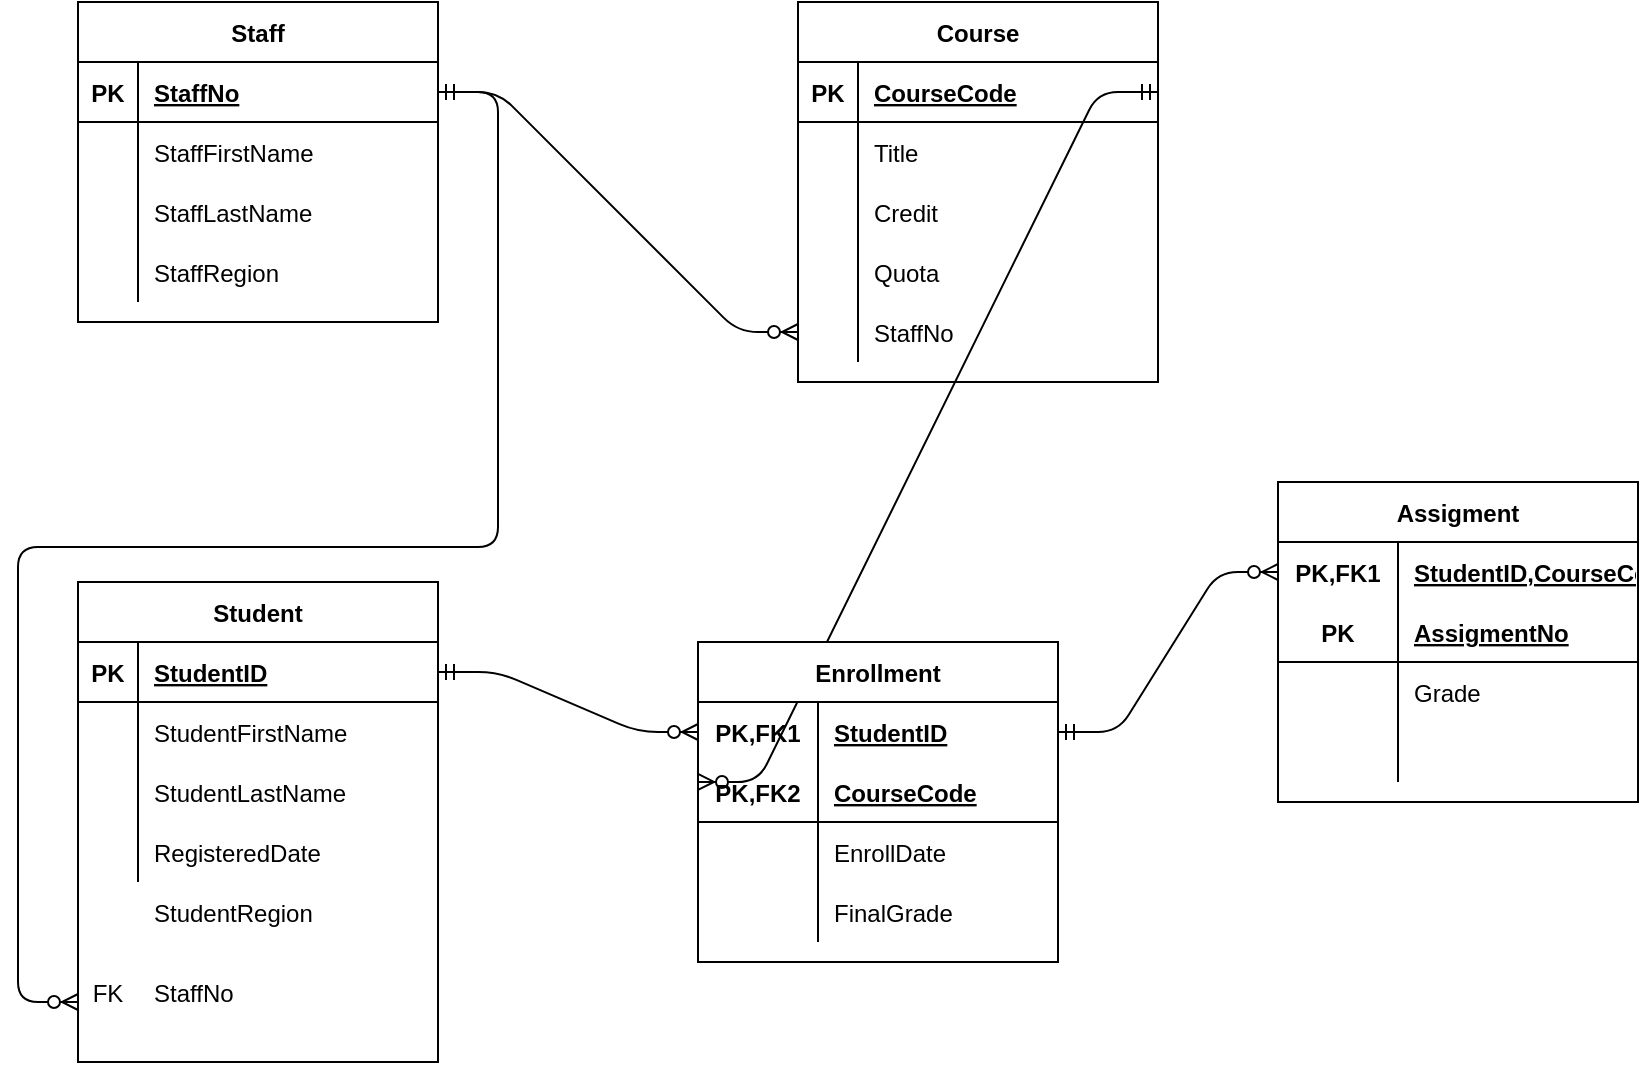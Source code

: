 <mxfile version="13.7.9" type="github">
  <diagram id="h_pTSaXJSFHS9XMoRHas" name="Page-1">
    <mxGraphModel dx="1146" dy="548" grid="1" gridSize="10" guides="1" tooltips="1" connect="1" arrows="1" fold="1" page="1" pageScale="1" pageWidth="827" pageHeight="1169" math="0" shadow="0">
      <root>
        <mxCell id="0" />
        <mxCell id="1" parent="0" />
        <mxCell id="xzjI1KY8UYYocgD0sZGR-1" value="Staff" style="shape=table;startSize=30;container=1;collapsible=1;childLayout=tableLayout;fixedRows=1;rowLines=0;fontStyle=1;align=center;resizeLast=1;" vertex="1" parent="1">
          <mxGeometry x="40" y="80" width="180" height="160" as="geometry" />
        </mxCell>
        <mxCell id="xzjI1KY8UYYocgD0sZGR-2" value="" style="shape=partialRectangle;collapsible=0;dropTarget=0;pointerEvents=0;fillColor=none;top=0;left=0;bottom=1;right=0;points=[[0,0.5],[1,0.5]];portConstraint=eastwest;" vertex="1" parent="xzjI1KY8UYYocgD0sZGR-1">
          <mxGeometry y="30" width="180" height="30" as="geometry" />
        </mxCell>
        <mxCell id="xzjI1KY8UYYocgD0sZGR-3" value="PK" style="shape=partialRectangle;connectable=0;fillColor=none;top=0;left=0;bottom=0;right=0;fontStyle=1;overflow=hidden;" vertex="1" parent="xzjI1KY8UYYocgD0sZGR-2">
          <mxGeometry width="30" height="30" as="geometry" />
        </mxCell>
        <mxCell id="xzjI1KY8UYYocgD0sZGR-4" value="StaffNo" style="shape=partialRectangle;connectable=0;fillColor=none;top=0;left=0;bottom=0;right=0;align=left;spacingLeft=6;fontStyle=5;overflow=hidden;" vertex="1" parent="xzjI1KY8UYYocgD0sZGR-2">
          <mxGeometry x="30" width="150" height="30" as="geometry" />
        </mxCell>
        <mxCell id="xzjI1KY8UYYocgD0sZGR-5" value="" style="shape=partialRectangle;collapsible=0;dropTarget=0;pointerEvents=0;fillColor=none;top=0;left=0;bottom=0;right=0;points=[[0,0.5],[1,0.5]];portConstraint=eastwest;" vertex="1" parent="xzjI1KY8UYYocgD0sZGR-1">
          <mxGeometry y="60" width="180" height="30" as="geometry" />
        </mxCell>
        <mxCell id="xzjI1KY8UYYocgD0sZGR-6" value="" style="shape=partialRectangle;connectable=0;fillColor=none;top=0;left=0;bottom=0;right=0;editable=1;overflow=hidden;" vertex="1" parent="xzjI1KY8UYYocgD0sZGR-5">
          <mxGeometry width="30" height="30" as="geometry" />
        </mxCell>
        <mxCell id="xzjI1KY8UYYocgD0sZGR-7" value="StaffFirstName" style="shape=partialRectangle;connectable=0;fillColor=none;top=0;left=0;bottom=0;right=0;align=left;spacingLeft=6;overflow=hidden;" vertex="1" parent="xzjI1KY8UYYocgD0sZGR-5">
          <mxGeometry x="30" width="150" height="30" as="geometry" />
        </mxCell>
        <mxCell id="xzjI1KY8UYYocgD0sZGR-8" value="" style="shape=partialRectangle;collapsible=0;dropTarget=0;pointerEvents=0;fillColor=none;top=0;left=0;bottom=0;right=0;points=[[0,0.5],[1,0.5]];portConstraint=eastwest;" vertex="1" parent="xzjI1KY8UYYocgD0sZGR-1">
          <mxGeometry y="90" width="180" height="30" as="geometry" />
        </mxCell>
        <mxCell id="xzjI1KY8UYYocgD0sZGR-9" value="" style="shape=partialRectangle;connectable=0;fillColor=none;top=0;left=0;bottom=0;right=0;editable=1;overflow=hidden;" vertex="1" parent="xzjI1KY8UYYocgD0sZGR-8">
          <mxGeometry width="30" height="30" as="geometry" />
        </mxCell>
        <mxCell id="xzjI1KY8UYYocgD0sZGR-10" value="StaffLastName" style="shape=partialRectangle;connectable=0;fillColor=none;top=0;left=0;bottom=0;right=0;align=left;spacingLeft=6;overflow=hidden;" vertex="1" parent="xzjI1KY8UYYocgD0sZGR-8">
          <mxGeometry x="30" width="150" height="30" as="geometry" />
        </mxCell>
        <mxCell id="xzjI1KY8UYYocgD0sZGR-11" value="" style="shape=partialRectangle;collapsible=0;dropTarget=0;pointerEvents=0;fillColor=none;top=0;left=0;bottom=0;right=0;points=[[0,0.5],[1,0.5]];portConstraint=eastwest;" vertex="1" parent="xzjI1KY8UYYocgD0sZGR-1">
          <mxGeometry y="120" width="180" height="30" as="geometry" />
        </mxCell>
        <mxCell id="xzjI1KY8UYYocgD0sZGR-12" value="" style="shape=partialRectangle;connectable=0;fillColor=none;top=0;left=0;bottom=0;right=0;editable=1;overflow=hidden;" vertex="1" parent="xzjI1KY8UYYocgD0sZGR-11">
          <mxGeometry width="30" height="30" as="geometry" />
        </mxCell>
        <mxCell id="xzjI1KY8UYYocgD0sZGR-13" value="StaffRegion" style="shape=partialRectangle;connectable=0;fillColor=none;top=0;left=0;bottom=0;right=0;align=left;spacingLeft=6;overflow=hidden;" vertex="1" parent="xzjI1KY8UYYocgD0sZGR-11">
          <mxGeometry x="30" width="150" height="30" as="geometry" />
        </mxCell>
        <mxCell id="xzjI1KY8UYYocgD0sZGR-27" value="" style="shape=partialRectangle;collapsible=0;dropTarget=0;pointerEvents=0;fillColor=none;top=0;left=0;bottom=0;right=0;points=[[0,0.5],[1,0.5]];portConstraint=eastwest;" vertex="1" parent="1">
          <mxGeometry x="40" y="510" width="180" height="40" as="geometry" />
        </mxCell>
        <mxCell id="xzjI1KY8UYYocgD0sZGR-28" value="" style="shape=partialRectangle;connectable=0;fillColor=none;top=0;left=0;bottom=0;right=0;editable=1;overflow=hidden;" vertex="1" parent="xzjI1KY8UYYocgD0sZGR-27">
          <mxGeometry width="30" height="24" as="geometry" />
        </mxCell>
        <mxCell id="xzjI1KY8UYYocgD0sZGR-30" value="" style="shape=partialRectangle;collapsible=0;dropTarget=0;pointerEvents=0;fillColor=none;top=0;left=0;bottom=0;right=0;points=[[0,0.5],[1,0.5]];portConstraint=eastwest;" vertex="1" parent="1">
          <mxGeometry x="40" y="520" width="180" height="30" as="geometry" />
        </mxCell>
        <mxCell id="xzjI1KY8UYYocgD0sZGR-31" value="" style="shape=partialRectangle;connectable=0;fillColor=none;top=0;left=0;bottom=0;right=0;editable=1;overflow=hidden;" vertex="1" parent="xzjI1KY8UYYocgD0sZGR-30">
          <mxGeometry width="30" height="30" as="geometry" />
        </mxCell>
        <mxCell id="xzjI1KY8UYYocgD0sZGR-32" value="StudentRegion" style="shape=partialRectangle;connectable=0;fillColor=none;top=0;left=0;bottom=0;right=0;align=left;spacingLeft=6;overflow=hidden;" vertex="1" parent="xzjI1KY8UYYocgD0sZGR-30">
          <mxGeometry x="30" width="150" height="30" as="geometry" />
        </mxCell>
        <mxCell id="xzjI1KY8UYYocgD0sZGR-33" value="" style="shape=partialRectangle;collapsible=0;dropTarget=0;pointerEvents=0;fillColor=none;top=0;left=0;bottom=0;right=0;points=[[0,0.5],[1,0.5]];portConstraint=eastwest;" vertex="1" parent="1">
          <mxGeometry x="40" y="560" width="180" height="30" as="geometry" />
        </mxCell>
        <mxCell id="xzjI1KY8UYYocgD0sZGR-34" value="FK" style="shape=partialRectangle;connectable=0;fillColor=none;top=0;left=0;bottom=0;right=0;editable=1;overflow=hidden;" vertex="1" parent="xzjI1KY8UYYocgD0sZGR-33">
          <mxGeometry width="30" height="30" as="geometry" />
        </mxCell>
        <mxCell id="xzjI1KY8UYYocgD0sZGR-35" value="StaffNo" style="shape=partialRectangle;connectable=0;fillColor=none;top=0;left=0;bottom=0;right=0;align=left;spacingLeft=6;overflow=hidden;" vertex="1" parent="xzjI1KY8UYYocgD0sZGR-33">
          <mxGeometry x="30" width="150" height="30" as="geometry" />
        </mxCell>
        <mxCell id="xzjI1KY8UYYocgD0sZGR-37" value="" style="edgeStyle=entityRelationEdgeStyle;fontSize=12;html=1;endArrow=ERzeroToMany;startArrow=ERmandOne;exitX=1;exitY=0.5;exitDx=0;exitDy=0;" edge="1" parent="1" source="xzjI1KY8UYYocgD0sZGR-2">
          <mxGeometry width="100" height="100" relative="1" as="geometry">
            <mxPoint x="270" y="280" as="sourcePoint" />
            <mxPoint x="40" y="580" as="targetPoint" />
          </mxGeometry>
        </mxCell>
        <mxCell id="xzjI1KY8UYYocgD0sZGR-14" value="Student" style="shape=table;startSize=30;container=1;collapsible=1;childLayout=tableLayout;fixedRows=1;rowLines=0;fontStyle=1;align=center;resizeLast=1;" vertex="1" parent="1">
          <mxGeometry x="40" y="370" width="180" height="240" as="geometry" />
        </mxCell>
        <mxCell id="xzjI1KY8UYYocgD0sZGR-15" value="" style="shape=partialRectangle;collapsible=0;dropTarget=0;pointerEvents=0;fillColor=none;top=0;left=0;bottom=1;right=0;points=[[0,0.5],[1,0.5]];portConstraint=eastwest;" vertex="1" parent="xzjI1KY8UYYocgD0sZGR-14">
          <mxGeometry y="30" width="180" height="30" as="geometry" />
        </mxCell>
        <mxCell id="xzjI1KY8UYYocgD0sZGR-16" value="PK" style="shape=partialRectangle;connectable=0;fillColor=none;top=0;left=0;bottom=0;right=0;fontStyle=1;overflow=hidden;" vertex="1" parent="xzjI1KY8UYYocgD0sZGR-15">
          <mxGeometry width="30" height="30" as="geometry" />
        </mxCell>
        <mxCell id="xzjI1KY8UYYocgD0sZGR-17" value="StudentID" style="shape=partialRectangle;connectable=0;fillColor=none;top=0;left=0;bottom=0;right=0;align=left;spacingLeft=6;fontStyle=5;overflow=hidden;" vertex="1" parent="xzjI1KY8UYYocgD0sZGR-15">
          <mxGeometry x="30" width="150" height="30" as="geometry" />
        </mxCell>
        <mxCell id="xzjI1KY8UYYocgD0sZGR-18" value="" style="shape=partialRectangle;collapsible=0;dropTarget=0;pointerEvents=0;fillColor=none;top=0;left=0;bottom=0;right=0;points=[[0,0.5],[1,0.5]];portConstraint=eastwest;" vertex="1" parent="xzjI1KY8UYYocgD0sZGR-14">
          <mxGeometry y="60" width="180" height="30" as="geometry" />
        </mxCell>
        <mxCell id="xzjI1KY8UYYocgD0sZGR-19" value="" style="shape=partialRectangle;connectable=0;fillColor=none;top=0;left=0;bottom=0;right=0;editable=1;overflow=hidden;" vertex="1" parent="xzjI1KY8UYYocgD0sZGR-18">
          <mxGeometry width="30" height="30" as="geometry" />
        </mxCell>
        <mxCell id="xzjI1KY8UYYocgD0sZGR-20" value="StudentFirstName" style="shape=partialRectangle;connectable=0;fillColor=none;top=0;left=0;bottom=0;right=0;align=left;spacingLeft=6;overflow=hidden;" vertex="1" parent="xzjI1KY8UYYocgD0sZGR-18">
          <mxGeometry x="30" width="150" height="30" as="geometry" />
        </mxCell>
        <mxCell id="xzjI1KY8UYYocgD0sZGR-21" value="" style="shape=partialRectangle;collapsible=0;dropTarget=0;pointerEvents=0;fillColor=none;top=0;left=0;bottom=0;right=0;points=[[0,0.5],[1,0.5]];portConstraint=eastwest;" vertex="1" parent="xzjI1KY8UYYocgD0sZGR-14">
          <mxGeometry y="90" width="180" height="30" as="geometry" />
        </mxCell>
        <mxCell id="xzjI1KY8UYYocgD0sZGR-22" value="" style="shape=partialRectangle;connectable=0;fillColor=none;top=0;left=0;bottom=0;right=0;editable=1;overflow=hidden;" vertex="1" parent="xzjI1KY8UYYocgD0sZGR-21">
          <mxGeometry width="30" height="30" as="geometry" />
        </mxCell>
        <mxCell id="xzjI1KY8UYYocgD0sZGR-23" value="StudentLastName" style="shape=partialRectangle;connectable=0;fillColor=none;top=0;left=0;bottom=0;right=0;align=left;spacingLeft=6;overflow=hidden;" vertex="1" parent="xzjI1KY8UYYocgD0sZGR-21">
          <mxGeometry x="30" width="150" height="30" as="geometry" />
        </mxCell>
        <mxCell id="xzjI1KY8UYYocgD0sZGR-24" value="" style="shape=partialRectangle;collapsible=0;dropTarget=0;pointerEvents=0;fillColor=none;top=0;left=0;bottom=0;right=0;points=[[0,0.5],[1,0.5]];portConstraint=eastwest;" vertex="1" parent="xzjI1KY8UYYocgD0sZGR-14">
          <mxGeometry y="120" width="180" height="30" as="geometry" />
        </mxCell>
        <mxCell id="xzjI1KY8UYYocgD0sZGR-25" value="" style="shape=partialRectangle;connectable=0;fillColor=none;top=0;left=0;bottom=0;right=0;editable=1;overflow=hidden;" vertex="1" parent="xzjI1KY8UYYocgD0sZGR-24">
          <mxGeometry width="30" height="30" as="geometry" />
        </mxCell>
        <mxCell id="xzjI1KY8UYYocgD0sZGR-26" value="RegisteredDate" style="shape=partialRectangle;connectable=0;fillColor=none;top=0;left=0;bottom=0;right=0;align=left;spacingLeft=6;overflow=hidden;" vertex="1" parent="xzjI1KY8UYYocgD0sZGR-24">
          <mxGeometry x="30" width="150" height="30" as="geometry" />
        </mxCell>
        <mxCell id="xzjI1KY8UYYocgD0sZGR-60" value="Course" style="shape=table;startSize=30;container=1;collapsible=1;childLayout=tableLayout;fixedRows=1;rowLines=0;fontStyle=1;align=center;resizeLast=1;" vertex="1" parent="1">
          <mxGeometry x="400" y="80" width="180" height="190" as="geometry" />
        </mxCell>
        <mxCell id="xzjI1KY8UYYocgD0sZGR-61" value="" style="shape=partialRectangle;collapsible=0;dropTarget=0;pointerEvents=0;fillColor=none;top=0;left=0;bottom=1;right=0;points=[[0,0.5],[1,0.5]];portConstraint=eastwest;" vertex="1" parent="xzjI1KY8UYYocgD0sZGR-60">
          <mxGeometry y="30" width="180" height="30" as="geometry" />
        </mxCell>
        <mxCell id="xzjI1KY8UYYocgD0sZGR-62" value="PK" style="shape=partialRectangle;connectable=0;fillColor=none;top=0;left=0;bottom=0;right=0;fontStyle=1;overflow=hidden;" vertex="1" parent="xzjI1KY8UYYocgD0sZGR-61">
          <mxGeometry width="30" height="30" as="geometry" />
        </mxCell>
        <mxCell id="xzjI1KY8UYYocgD0sZGR-63" value="CourseCode" style="shape=partialRectangle;connectable=0;fillColor=none;top=0;left=0;bottom=0;right=0;align=left;spacingLeft=6;fontStyle=5;overflow=hidden;" vertex="1" parent="xzjI1KY8UYYocgD0sZGR-61">
          <mxGeometry x="30" width="150" height="30" as="geometry" />
        </mxCell>
        <mxCell id="xzjI1KY8UYYocgD0sZGR-64" value="" style="shape=partialRectangle;collapsible=0;dropTarget=0;pointerEvents=0;fillColor=none;top=0;left=0;bottom=0;right=0;points=[[0,0.5],[1,0.5]];portConstraint=eastwest;" vertex="1" parent="xzjI1KY8UYYocgD0sZGR-60">
          <mxGeometry y="60" width="180" height="30" as="geometry" />
        </mxCell>
        <mxCell id="xzjI1KY8UYYocgD0sZGR-65" value="" style="shape=partialRectangle;connectable=0;fillColor=none;top=0;left=0;bottom=0;right=0;editable=1;overflow=hidden;" vertex="1" parent="xzjI1KY8UYYocgD0sZGR-64">
          <mxGeometry width="30" height="30" as="geometry" />
        </mxCell>
        <mxCell id="xzjI1KY8UYYocgD0sZGR-66" value="Title" style="shape=partialRectangle;connectable=0;fillColor=none;top=0;left=0;bottom=0;right=0;align=left;spacingLeft=6;overflow=hidden;" vertex="1" parent="xzjI1KY8UYYocgD0sZGR-64">
          <mxGeometry x="30" width="150" height="30" as="geometry" />
        </mxCell>
        <mxCell id="xzjI1KY8UYYocgD0sZGR-67" value="" style="shape=partialRectangle;collapsible=0;dropTarget=0;pointerEvents=0;fillColor=none;top=0;left=0;bottom=0;right=0;points=[[0,0.5],[1,0.5]];portConstraint=eastwest;" vertex="1" parent="xzjI1KY8UYYocgD0sZGR-60">
          <mxGeometry y="90" width="180" height="30" as="geometry" />
        </mxCell>
        <mxCell id="xzjI1KY8UYYocgD0sZGR-68" value="" style="shape=partialRectangle;connectable=0;fillColor=none;top=0;left=0;bottom=0;right=0;editable=1;overflow=hidden;" vertex="1" parent="xzjI1KY8UYYocgD0sZGR-67">
          <mxGeometry width="30" height="30" as="geometry" />
        </mxCell>
        <mxCell id="xzjI1KY8UYYocgD0sZGR-69" value="Credit" style="shape=partialRectangle;connectable=0;fillColor=none;top=0;left=0;bottom=0;right=0;align=left;spacingLeft=6;overflow=hidden;" vertex="1" parent="xzjI1KY8UYYocgD0sZGR-67">
          <mxGeometry x="30" width="150" height="30" as="geometry" />
        </mxCell>
        <mxCell id="xzjI1KY8UYYocgD0sZGR-70" value="" style="shape=partialRectangle;collapsible=0;dropTarget=0;pointerEvents=0;fillColor=none;top=0;left=0;bottom=0;right=0;points=[[0,0.5],[1,0.5]];portConstraint=eastwest;" vertex="1" parent="xzjI1KY8UYYocgD0sZGR-60">
          <mxGeometry y="120" width="180" height="30" as="geometry" />
        </mxCell>
        <mxCell id="xzjI1KY8UYYocgD0sZGR-71" value="" style="shape=partialRectangle;connectable=0;fillColor=none;top=0;left=0;bottom=0;right=0;editable=1;overflow=hidden;" vertex="1" parent="xzjI1KY8UYYocgD0sZGR-70">
          <mxGeometry width="30" height="30" as="geometry" />
        </mxCell>
        <mxCell id="xzjI1KY8UYYocgD0sZGR-72" value="Quota" style="shape=partialRectangle;connectable=0;fillColor=none;top=0;left=0;bottom=0;right=0;align=left;spacingLeft=6;overflow=hidden;" vertex="1" parent="xzjI1KY8UYYocgD0sZGR-70">
          <mxGeometry x="30" width="150" height="30" as="geometry" />
        </mxCell>
        <mxCell id="xzjI1KY8UYYocgD0sZGR-86" value="" style="shape=partialRectangle;collapsible=0;dropTarget=0;pointerEvents=0;fillColor=none;top=0;left=0;bottom=0;right=0;points=[[0,0.5],[1,0.5]];portConstraint=eastwest;" vertex="1" parent="xzjI1KY8UYYocgD0sZGR-60">
          <mxGeometry y="150" width="180" height="30" as="geometry" />
        </mxCell>
        <mxCell id="xzjI1KY8UYYocgD0sZGR-87" value="" style="shape=partialRectangle;connectable=0;fillColor=none;top=0;left=0;bottom=0;right=0;editable=1;overflow=hidden;" vertex="1" parent="xzjI1KY8UYYocgD0sZGR-86">
          <mxGeometry width="30" height="30" as="geometry" />
        </mxCell>
        <mxCell id="xzjI1KY8UYYocgD0sZGR-88" value="StaffNo" style="shape=partialRectangle;connectable=0;fillColor=none;top=0;left=0;bottom=0;right=0;align=left;spacingLeft=6;overflow=hidden;" vertex="1" parent="xzjI1KY8UYYocgD0sZGR-86">
          <mxGeometry x="30" width="150" height="30" as="geometry" />
        </mxCell>
        <mxCell id="xzjI1KY8UYYocgD0sZGR-102" value="" style="edgeStyle=entityRelationEdgeStyle;fontSize=12;html=1;endArrow=ERzeroToMany;startArrow=ERmandOne;exitX=1;exitY=0.5;exitDx=0;exitDy=0;entryX=0;entryY=0.5;entryDx=0;entryDy=0;" edge="1" parent="1" source="xzjI1KY8UYYocgD0sZGR-15" target="xzjI1KY8UYYocgD0sZGR-90">
          <mxGeometry width="100" height="100" relative="1" as="geometry">
            <mxPoint x="240" y="420" as="sourcePoint" />
            <mxPoint x="340" y="320" as="targetPoint" />
          </mxGeometry>
        </mxCell>
        <mxCell id="xzjI1KY8UYYocgD0sZGR-103" value="" style="edgeStyle=entityRelationEdgeStyle;fontSize=12;html=1;endArrow=ERzeroToMany;startArrow=ERmandOne;exitX=1;exitY=0.5;exitDx=0;exitDy=0;entryX=0;entryY=0.333;entryDx=0;entryDy=0;entryPerimeter=0;" edge="1" parent="1" source="xzjI1KY8UYYocgD0sZGR-61" target="xzjI1KY8UYYocgD0sZGR-93">
          <mxGeometry width="100" height="100" relative="1" as="geometry">
            <mxPoint x="660" y="330" as="sourcePoint" />
            <mxPoint x="760" y="230" as="targetPoint" />
          </mxGeometry>
        </mxCell>
        <mxCell id="xzjI1KY8UYYocgD0sZGR-89" value="Enrollment" style="shape=table;startSize=30;container=1;collapsible=1;childLayout=tableLayout;fixedRows=1;rowLines=0;fontStyle=1;align=center;resizeLast=1;" vertex="1" parent="1">
          <mxGeometry x="350" y="400" width="180" height="160" as="geometry" />
        </mxCell>
        <mxCell id="xzjI1KY8UYYocgD0sZGR-90" value="" style="shape=partialRectangle;collapsible=0;dropTarget=0;pointerEvents=0;fillColor=none;top=0;left=0;bottom=0;right=0;points=[[0,0.5],[1,0.5]];portConstraint=eastwest;" vertex="1" parent="xzjI1KY8UYYocgD0sZGR-89">
          <mxGeometry y="30" width="180" height="30" as="geometry" />
        </mxCell>
        <mxCell id="xzjI1KY8UYYocgD0sZGR-91" value="PK,FK1" style="shape=partialRectangle;connectable=0;fillColor=none;top=0;left=0;bottom=0;right=0;fontStyle=1;overflow=hidden;" vertex="1" parent="xzjI1KY8UYYocgD0sZGR-90">
          <mxGeometry width="60" height="30" as="geometry" />
        </mxCell>
        <mxCell id="xzjI1KY8UYYocgD0sZGR-92" value="StudentID" style="shape=partialRectangle;connectable=0;fillColor=none;top=0;left=0;bottom=0;right=0;align=left;spacingLeft=6;fontStyle=5;overflow=hidden;" vertex="1" parent="xzjI1KY8UYYocgD0sZGR-90">
          <mxGeometry x="60" width="120" height="30" as="geometry" />
        </mxCell>
        <mxCell id="xzjI1KY8UYYocgD0sZGR-93" value="" style="shape=partialRectangle;collapsible=0;dropTarget=0;pointerEvents=0;fillColor=none;top=0;left=0;bottom=1;right=0;points=[[0,0.5],[1,0.5]];portConstraint=eastwest;" vertex="1" parent="xzjI1KY8UYYocgD0sZGR-89">
          <mxGeometry y="60" width="180" height="30" as="geometry" />
        </mxCell>
        <mxCell id="xzjI1KY8UYYocgD0sZGR-94" value="PK,FK2" style="shape=partialRectangle;connectable=0;fillColor=none;top=0;left=0;bottom=0;right=0;fontStyle=1;overflow=hidden;" vertex="1" parent="xzjI1KY8UYYocgD0sZGR-93">
          <mxGeometry width="60" height="30" as="geometry" />
        </mxCell>
        <mxCell id="xzjI1KY8UYYocgD0sZGR-95" value="CourseCode" style="shape=partialRectangle;connectable=0;fillColor=none;top=0;left=0;bottom=0;right=0;align=left;spacingLeft=6;fontStyle=5;overflow=hidden;" vertex="1" parent="xzjI1KY8UYYocgD0sZGR-93">
          <mxGeometry x="60" width="120" height="30" as="geometry" />
        </mxCell>
        <mxCell id="xzjI1KY8UYYocgD0sZGR-96" value="" style="shape=partialRectangle;collapsible=0;dropTarget=0;pointerEvents=0;fillColor=none;top=0;left=0;bottom=0;right=0;points=[[0,0.5],[1,0.5]];portConstraint=eastwest;" vertex="1" parent="xzjI1KY8UYYocgD0sZGR-89">
          <mxGeometry y="90" width="180" height="30" as="geometry" />
        </mxCell>
        <mxCell id="xzjI1KY8UYYocgD0sZGR-97" value="" style="shape=partialRectangle;connectable=0;fillColor=none;top=0;left=0;bottom=0;right=0;editable=1;overflow=hidden;" vertex="1" parent="xzjI1KY8UYYocgD0sZGR-96">
          <mxGeometry width="60" height="30" as="geometry" />
        </mxCell>
        <mxCell id="xzjI1KY8UYYocgD0sZGR-98" value="EnrollDate" style="shape=partialRectangle;connectable=0;fillColor=none;top=0;left=0;bottom=0;right=0;align=left;spacingLeft=6;overflow=hidden;" vertex="1" parent="xzjI1KY8UYYocgD0sZGR-96">
          <mxGeometry x="60" width="120" height="30" as="geometry" />
        </mxCell>
        <mxCell id="xzjI1KY8UYYocgD0sZGR-99" value="" style="shape=partialRectangle;collapsible=0;dropTarget=0;pointerEvents=0;fillColor=none;top=0;left=0;bottom=0;right=0;points=[[0,0.5],[1,0.5]];portConstraint=eastwest;" vertex="1" parent="xzjI1KY8UYYocgD0sZGR-89">
          <mxGeometry y="120" width="180" height="30" as="geometry" />
        </mxCell>
        <mxCell id="xzjI1KY8UYYocgD0sZGR-100" value="" style="shape=partialRectangle;connectable=0;fillColor=none;top=0;left=0;bottom=0;right=0;editable=1;overflow=hidden;" vertex="1" parent="xzjI1KY8UYYocgD0sZGR-99">
          <mxGeometry width="60" height="30" as="geometry" />
        </mxCell>
        <mxCell id="xzjI1KY8UYYocgD0sZGR-101" value="FinalGrade" style="shape=partialRectangle;connectable=0;fillColor=none;top=0;left=0;bottom=0;right=0;align=left;spacingLeft=6;overflow=hidden;" vertex="1" parent="xzjI1KY8UYYocgD0sZGR-99">
          <mxGeometry x="60" width="120" height="30" as="geometry" />
        </mxCell>
        <mxCell id="xzjI1KY8UYYocgD0sZGR-104" value="Assigment" style="shape=table;startSize=30;container=1;collapsible=1;childLayout=tableLayout;fixedRows=1;rowLines=0;fontStyle=1;align=center;resizeLast=1;" vertex="1" parent="1">
          <mxGeometry x="640" y="320" width="180" height="160" as="geometry" />
        </mxCell>
        <mxCell id="xzjI1KY8UYYocgD0sZGR-105" value="" style="shape=partialRectangle;collapsible=0;dropTarget=0;pointerEvents=0;fillColor=none;top=0;left=0;bottom=0;right=0;points=[[0,0.5],[1,0.5]];portConstraint=eastwest;" vertex="1" parent="xzjI1KY8UYYocgD0sZGR-104">
          <mxGeometry y="30" width="180" height="30" as="geometry" />
        </mxCell>
        <mxCell id="xzjI1KY8UYYocgD0sZGR-106" value="PK,FK1" style="shape=partialRectangle;connectable=0;fillColor=none;top=0;left=0;bottom=0;right=0;fontStyle=1;overflow=hidden;" vertex="1" parent="xzjI1KY8UYYocgD0sZGR-105">
          <mxGeometry width="60" height="30" as="geometry" />
        </mxCell>
        <mxCell id="xzjI1KY8UYYocgD0sZGR-107" value="StudentID,CourseCode" style="shape=partialRectangle;connectable=0;fillColor=none;top=0;left=0;bottom=0;right=0;align=left;spacingLeft=6;fontStyle=5;overflow=hidden;" vertex="1" parent="xzjI1KY8UYYocgD0sZGR-105">
          <mxGeometry x="60" width="120" height="30" as="geometry" />
        </mxCell>
        <mxCell id="xzjI1KY8UYYocgD0sZGR-108" value="" style="shape=partialRectangle;collapsible=0;dropTarget=0;pointerEvents=0;fillColor=none;top=0;left=0;bottom=1;right=0;points=[[0,0.5],[1,0.5]];portConstraint=eastwest;" vertex="1" parent="xzjI1KY8UYYocgD0sZGR-104">
          <mxGeometry y="60" width="180" height="30" as="geometry" />
        </mxCell>
        <mxCell id="xzjI1KY8UYYocgD0sZGR-109" value="PK" style="shape=partialRectangle;connectable=0;fillColor=none;top=0;left=0;bottom=0;right=0;fontStyle=1;overflow=hidden;" vertex="1" parent="xzjI1KY8UYYocgD0sZGR-108">
          <mxGeometry width="60" height="30" as="geometry" />
        </mxCell>
        <mxCell id="xzjI1KY8UYYocgD0sZGR-110" value="AssigmentNo" style="shape=partialRectangle;connectable=0;fillColor=none;top=0;left=0;bottom=0;right=0;align=left;spacingLeft=6;fontStyle=5;overflow=hidden;" vertex="1" parent="xzjI1KY8UYYocgD0sZGR-108">
          <mxGeometry x="60" width="120" height="30" as="geometry" />
        </mxCell>
        <mxCell id="xzjI1KY8UYYocgD0sZGR-111" value="" style="shape=partialRectangle;collapsible=0;dropTarget=0;pointerEvents=0;fillColor=none;top=0;left=0;bottom=0;right=0;points=[[0,0.5],[1,0.5]];portConstraint=eastwest;" vertex="1" parent="xzjI1KY8UYYocgD0sZGR-104">
          <mxGeometry y="90" width="180" height="30" as="geometry" />
        </mxCell>
        <mxCell id="xzjI1KY8UYYocgD0sZGR-112" value="" style="shape=partialRectangle;connectable=0;fillColor=none;top=0;left=0;bottom=0;right=0;editable=1;overflow=hidden;" vertex="1" parent="xzjI1KY8UYYocgD0sZGR-111">
          <mxGeometry width="60" height="30" as="geometry" />
        </mxCell>
        <mxCell id="xzjI1KY8UYYocgD0sZGR-113" value="Grade" style="shape=partialRectangle;connectable=0;fillColor=none;top=0;left=0;bottom=0;right=0;align=left;spacingLeft=6;overflow=hidden;" vertex="1" parent="xzjI1KY8UYYocgD0sZGR-111">
          <mxGeometry x="60" width="120" height="30" as="geometry" />
        </mxCell>
        <mxCell id="xzjI1KY8UYYocgD0sZGR-114" value="" style="shape=partialRectangle;collapsible=0;dropTarget=0;pointerEvents=0;fillColor=none;top=0;left=0;bottom=0;right=0;points=[[0,0.5],[1,0.5]];portConstraint=eastwest;" vertex="1" parent="xzjI1KY8UYYocgD0sZGR-104">
          <mxGeometry y="120" width="180" height="30" as="geometry" />
        </mxCell>
        <mxCell id="xzjI1KY8UYYocgD0sZGR-115" value="" style="shape=partialRectangle;connectable=0;fillColor=none;top=0;left=0;bottom=0;right=0;editable=1;overflow=hidden;" vertex="1" parent="xzjI1KY8UYYocgD0sZGR-114">
          <mxGeometry width="60" height="30" as="geometry" />
        </mxCell>
        <mxCell id="xzjI1KY8UYYocgD0sZGR-116" value="" style="shape=partialRectangle;connectable=0;fillColor=none;top=0;left=0;bottom=0;right=0;align=left;spacingLeft=6;overflow=hidden;" vertex="1" parent="xzjI1KY8UYYocgD0sZGR-114">
          <mxGeometry x="60" width="120" height="30" as="geometry" />
        </mxCell>
        <mxCell id="xzjI1KY8UYYocgD0sZGR-117" value="" style="edgeStyle=entityRelationEdgeStyle;fontSize=12;html=1;endArrow=ERzeroToMany;startArrow=ERmandOne;exitX=1;exitY=0.5;exitDx=0;exitDy=0;entryX=0;entryY=0.5;entryDx=0;entryDy=0;" edge="1" parent="1" source="xzjI1KY8UYYocgD0sZGR-90" target="xzjI1KY8UYYocgD0sZGR-105">
          <mxGeometry width="100" height="100" relative="1" as="geometry">
            <mxPoint x="560" y="370" as="sourcePoint" />
            <mxPoint x="660" y="270" as="targetPoint" />
          </mxGeometry>
        </mxCell>
        <mxCell id="xzjI1KY8UYYocgD0sZGR-120" value="" style="edgeStyle=entityRelationEdgeStyle;fontSize=12;html=1;endArrow=ERzeroToMany;startArrow=ERmandOne;entryX=0;entryY=0.5;entryDx=0;entryDy=0;exitX=1;exitY=0.5;exitDx=0;exitDy=0;" edge="1" parent="1" source="xzjI1KY8UYYocgD0sZGR-2" target="xzjI1KY8UYYocgD0sZGR-86">
          <mxGeometry width="100" height="100" relative="1" as="geometry">
            <mxPoint x="260" y="220" as="sourcePoint" />
            <mxPoint x="360" y="120" as="targetPoint" />
          </mxGeometry>
        </mxCell>
      </root>
    </mxGraphModel>
  </diagram>
</mxfile>
